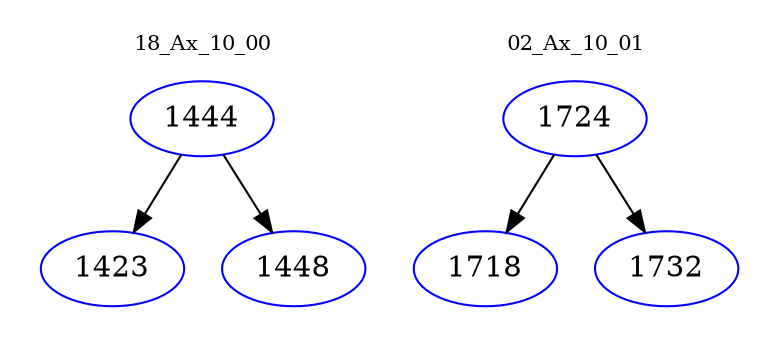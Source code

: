 digraph{
subgraph cluster_0 {
color = white
label = "18_Ax_10_00";
fontsize=10;
T0_1444 [label="1444", color="blue"]
T0_1444 -> T0_1423 [color="black"]
T0_1423 [label="1423", color="blue"]
T0_1444 -> T0_1448 [color="black"]
T0_1448 [label="1448", color="blue"]
}
subgraph cluster_1 {
color = white
label = "02_Ax_10_01";
fontsize=10;
T1_1724 [label="1724", color="blue"]
T1_1724 -> T1_1718 [color="black"]
T1_1718 [label="1718", color="blue"]
T1_1724 -> T1_1732 [color="black"]
T1_1732 [label="1732", color="blue"]
}
}
